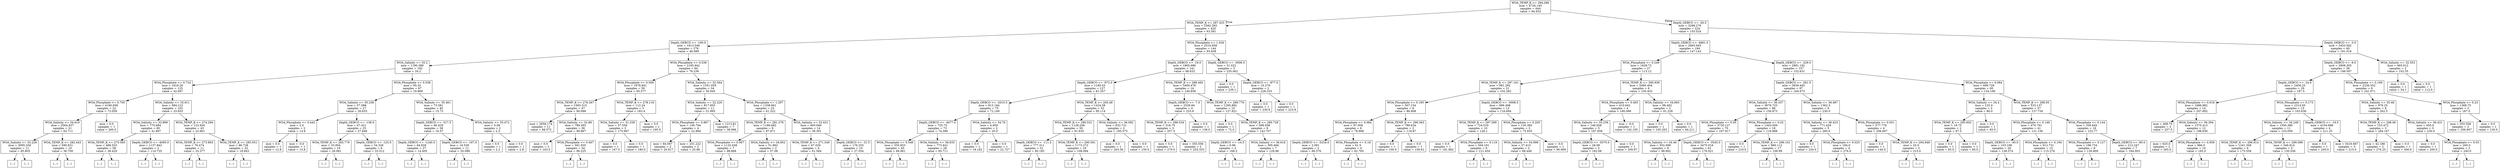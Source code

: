 digraph Tree {
node [shape=box] ;
0 [label="WOA_TEMP_K <= 294.266\nmse = 4726.145\nsamples = 644\nvalue = 94.933"] ;
1 [label="WOA_TEMP_K <= 287.433\nmse = 2582.383\nsamples = 420\nvalue = 63.581"] ;
0 -> 1 [labeldistance=2.5, labelangle=45, headlabel="True"] ;
2 [label="Depth_GEBCO <= -100.0\nmse = 1913.546\nsamples = 276\nvalue = 48.089"] ;
1 -> 2 ;
3 [label="WOA_Salinity <= 35.2\nmse = 1190.389\nsamples = 192\nvalue = 34.2"] ;
2 -> 3 ;
4 [label="WOA_Phosphate <= 0.724\nmse = 1618.26\nsamples = 125\nvalue = 42.097"] ;
3 -> 4 ;
5 [label="WOA_Phosphate <= 0.705\nmse = 4190.058\nsamples = 22\nvalue = 73.059"] ;
4 -> 5 ;
6 [label="WOA_Salinity <= 34.619\nmse = 2564.837\nsamples = 21\nvalue = 63.711"] ;
5 -> 6 ;
7 [label="WOA_Salinity <= 33.229\nmse = 3095.256\nsamples = 11\nvalue = 85.805"] ;
6 -> 7 ;
8 [label="(...)"] ;
7 -> 8 ;
9 [label="(...)"] ;
7 -> 9 ;
26 [label="WOA_TEMP_K <= 282.443\nmse = 590.831\nsamples = 10\nvalue = 36.709"] ;
6 -> 26 ;
27 [label="(...)"] ;
26 -> 27 ;
36 [label="(...)"] ;
26 -> 36 ;
45 [label="mse = 0.0\nsamples = 1\nvalue = 260.0"] ;
5 -> 45 ;
46 [label="WOA_Salinity <= 33.911\nmse = 584.122\nsamples = 103\nvalue = 33.653"] ;
4 -> 46 ;
47 [label="WOA_Salinity <= 33.899\nmse = 770.684\nsamples = 60\nvalue = 41.897"] ;
46 -> 47 ;
48 [label="WOA_TEMP_K <= 275.585\nmse = 488.533\nsamples = 58\nvalue = 38.429"] ;
47 -> 48 ;
49 [label="(...)"] ;
48 -> 49 ;
134 [label="(...)"] ;
48 -> 134 ;
155 [label="Depth_GEBCO <= -4095.0\nmse = 1137.842\nsamples = 2\nvalue = 114.735"] ;
47 -> 155 ;
156 [label="(...)"] ;
155 -> 156 ;
157 [label="(...)"] ;
155 -> 157 ;
158 [label="WOA_TEMP_K <= 274.294\nmse = 123.926\nsamples = 43\nvalue = 22.661"] ;
46 -> 158 ;
159 [label="WOA_TEMP_K <= 273.893\nmse = 76.474\nsamples = 11\nvalue = 33.377"] ;
158 -> 159 ;
160 [label="(...)"] ;
159 -> 160 ;
177 [label="(...)"] ;
159 -> 177 ;
180 [label="WOA_TEMP_K <= 285.051\nmse = 86.728\nsamples = 32\nvalue = 18.943"] ;
158 -> 180 ;
181 [label="(...)"] ;
180 -> 181 ;
236 [label="(...)"] ;
180 -> 236 ;
239 [label="WOA_Phosphate <= 0.538\nmse = 95.32\nsamples = 67\nvalue = 19.869"] ;
3 -> 239 ;
240 [label="WOA_Salinity <= 35.238\nmse = 57.098\nsamples = 27\nvalue = 26.633"] ;
239 -> 240 ;
241 [label="WOA_Phosphate <= 0.442\nmse = 2.0\nsamples = 2\nvalue = 13.8"] ;
240 -> 241 ;
242 [label="mse = 0.0\nsamples = 1\nvalue = 12.8"] ;
241 -> 242 ;
243 [label="mse = -0.0\nsamples = 1\nvalue = 15.8"] ;
241 -> 243 ;
244 [label="Depth_GEBCO <= -136.0\nmse = 47.421\nsamples = 25\nvalue = 27.646"] ;
240 -> 244 ;
245 [label="WOA_TEMP_K <= 283.779\nmse = 33.954\nsamples = 19\nvalue = 26.081"] ;
244 -> 245 ;
246 [label="(...)"] ;
245 -> 246 ;
249 [label="(...)"] ;
245 -> 249 ;
264 [label="Depth_GEBCO <= -125.0\nmse = 54.326\nsamples = 6\nvalue = 33.512"] ;
244 -> 264 ;
265 [label="(...)"] ;
264 -> 265 ;
268 [label="(...)"] ;
264 -> 268 ;
275 [label="WOA_Salinity <= 35.461\nmse = 73.581\nsamples = 40\nvalue = 15.73"] ;
239 -> 275 ;
276 [label="Depth_GEBCO <= -317.5\nmse = 66.429\nsamples = 38\nvalue = 16.57"] ;
275 -> 276 ;
277 [label="Depth_GEBCO <= -1240.5\nmse = 84.829\nsamples = 27\nvalue = 14.405"] ;
276 -> 277 ;
278 [label="(...)"] ;
277 -> 278 ;
281 [label="(...)"] ;
277 -> 281 ;
292 [label="Depth_GEBCO <= -167.0\nmse = 16.539\nsamples = 11\nvalue = 20.088"] ;
276 -> 292 ;
293 [label="(...)"] ;
292 -> 293 ;
300 [label="(...)"] ;
292 -> 300 ;
303 [label="WOA_Salinity <= 35.472\nmse = 0.09\nsamples = 2\nvalue = 2.5"] ;
275 -> 303 ;
304 [label="mse = 0.0\nsamples = 1\nvalue = 2.2"] ;
303 -> 304 ;
305 [label="mse = 0.0\nsamples = 1\nvalue = 2.8"] ;
303 -> 305 ;
306 [label="WOA_Phosphate <= 0.536\nmse = 2195.942\nsamples = 84\nvalue = 76.236"] ;
2 -> 306 ;
307 [label="WOA_Phosphate <= 0.509\nmse = 1978.841\nsamples = 50\nvalue = 95.577"] ;
306 -> 307 ;
308 [label="WOA_TEMP_K <= 276.267\nmse = 1583.315\nsamples = 47\nvalue = 90.088"] ;
307 -> 308 ;
309 [label="mse = 2656.174\nsamples = 11\nvalue = 68.572"] ;
308 -> 309 ;
310 [label="WOA_Salinity <= 32.89\nmse = 789.593\nsamples = 36\nvalue = 99.867"] ;
308 -> 310 ;
311 [label="mse = 0.0\nsamples = 2\nvalue = 163.0"] ;
310 -> 311 ;
312 [label="WOA_Phosphate <= 0.467\nmse = 591.935\nsamples = 34\nvalue = 96.225"] ;
310 -> 312 ;
313 [label="(...)"] ;
312 -> 313 ;
346 [label="(...)"] ;
312 -> 346 ;
359 [label="WOA_TEMP_K <= 278.116\nmse = 112.24\nsamples = 3\nvalue = 183.4"] ;
307 -> 359 ;
360 [label="WOA_Salinity <= 31.339\nmse = 37.556\nsamples = 2\nvalue = 175.667"] ;
359 -> 360 ;
361 [label="mse = 0.0\nsamples = 1\nvalue = 167.0"] ;
360 -> 361 ;
362 [label="mse = 0.0\nsamples = 1\nvalue = 180.0"] ;
360 -> 362 ;
363 [label="mse = 0.0\nsamples = 1\nvalue = 195.0"] ;
359 -> 363 ;
364 [label="WOA_Salinity <= 32.564\nmse = 1351.059\nsamples = 34\nvalue = 50.945"] ;
306 -> 364 ;
365 [label="WOA_Salinity <= 32.229\nmse = 817.955\nsamples = 11\nvalue = 31.995"] ;
364 -> 365 ;
366 [label="WOA_Phosphate <= 0.867\nmse = 156.794\nsamples = 4\nvalue = 22.894"] ;
365 -> 366 ;
367 [label="mse = 84.067\nsamples = 2\nvalue = 20.917"] ;
366 -> 367 ;
368 [label="mse = 251.222\nsamples = 2\nvalue = 25.86"] ;
366 -> 368 ;
369 [label="mse = 1213.81\nsamples = 7\nvalue = 38.996"] ;
365 -> 369 ;
370 [label="WOA_Phosphate <= 1.297\nmse = 1338.661\nsamples = 23\nvalue = 61.322"] ;
364 -> 370 ;
371 [label="WOA_TEMP_K <= 281.378\nmse = 1186.682\nsamples = 9\nvalue = 87.871"] ;
370 -> 371 ;
372 [label="WOA_Phosphate <= 0.567\nmse = 1132.438\nsamples = 7\nvalue = 98.868"] ;
371 -> 372 ;
373 [label="(...)"] ;
372 -> 373 ;
374 [label="(...)"] ;
372 -> 374 ;
379 [label="WOA_Salinity <= 34.852\nmse = 51.862\nsamples = 2\nvalue = 57.08"] ;
371 -> 379 ;
380 [label="(...)"] ;
379 -> 380 ;
381 [label="(...)"] ;
379 -> 381 ;
382 [label="WOA_Salinity <= 33.431\nmse = 400.949\nsamples = 14\nvalue = 39.391"] ;
370 -> 382 ;
383 [label="WOA_TEMP_K <= 271.549\nmse = 67.029\nsamples = 4\nvalue = 61.584"] ;
382 -> 383 ;
384 [label="(...)"] ;
383 -> 384 ;
385 [label="(...)"] ;
383 -> 385 ;
388 [label="Depth_GEBCO <= -31.5\nmse = 176.255\nsamples = 10\nvalue = 27.554"] ;
382 -> 388 ;
389 [label="(...)"] ;
388 -> 389 ;
400 [label="(...)"] ;
388 -> 400 ;
403 [label="WOA_Phosphate <= 1.026\nmse = 2510.958\nsamples = 144\nvalue = 93.638"] ;
1 -> 403 ;
404 [label="Depth_GEBCO <= -19.0\nmse = 1865.686\nsamples = 141\nvalue = 88.632"] ;
403 -> 404 ;
405 [label="Depth_GEBCO <= -972.0\nmse = 1185.03\nsamples = 127\nvalue = 81.357"] ;
404 -> 405 ;
406 [label="Depth_GEBCO <= -2010.5\nmse = 813.184\nsamples = 75\nvalue = 72.149"] ;
405 -> 406 ;
407 [label="Depth_GEBCO <= -4077.0\nmse = 725.75\nsamples = 73\nvalue = 74.396"] ;
406 -> 407 ;
408 [label="WOA_Phosphate <= 0.546\nmse = 555.653\nsamples = 45\nvalue = 66.961"] ;
407 -> 408 ;
409 [label="(...)"] ;
408 -> 409 ;
482 [label="(...)"] ;
408 -> 482 ;
487 [label="WOA_Salinity <= 36.635\nmse = 772.441\nsamples = 28\nvalue = 85.711"] ;
407 -> 487 ;
488 [label="(...)"] ;
487 -> 488 ;
519 [label="(...)"] ;
487 -> 519 ;
530 [label="WOA_Salinity <= 34.76\nmse = 4.959\nsamples = 2\nvalue = 20.0"] ;
406 -> 530 ;
531 [label="mse = 0.0\nsamples = 1\nvalue = 18.182"] ;
530 -> 531 ;
532 [label="mse = 0.0\nsamples = 1\nvalue = 22.727"] ;
530 -> 532 ;
533 [label="WOA_TEMP_K <= 293.48\nmse = 1424.58\nsamples = 52\nvalue = 95.114"] ;
405 -> 533 ;
534 [label="WOA_TEMP_K <= 290.531\nmse = 1128.206\nsamples = 50\nvalue = 91.635"] ;
533 -> 534 ;
535 [label="Depth_GEBCO <= -111.5\nmse = 777.311\nsamples = 31\nvalue = 80.185"] ;
534 -> 535 ;
536 [label="(...)"] ;
535 -> 536 ;
547 [label="(...)"] ;
535 -> 547 ;
592 [label="WOA_TEMP_K <= 290.591\nmse = 1173.272\nsamples = 19\nvalue = 108.094"] ;
534 -> 592 ;
593 [label="(...)"] ;
592 -> 593 ;
594 [label="(...)"] ;
592 -> 594 ;
615 [label="WOA_Salinity <= 36.092\nmse = 632.721\nsamples = 2\nvalue = 185.573"] ;
533 -> 615 ;
616 [label="mse = 0.0\nsamples = 1\nvalue = 203.36"] ;
615 -> 616 ;
617 [label="mse = 0.0\nsamples = 1\nvalue = 150.0"] ;
615 -> 617 ;
618 [label="WOA_TEMP_K <= 289.492\nmse = 3400.478\nsamples = 14\nvalue = 149.858"] ;
404 -> 618 ;
619 [label="Depth_GEBCO <= -7.0\nmse = 2539.84\nsamples = 4\nvalue = 233.6"] ;
618 -> 619 ;
620 [label="WOA_TEMP_K <= 288.534\nmse = 318.75\nsamples = 3\nvalue = 257.5"] ;
619 -> 620 ;
621 [label="mse = 0.0\nsamples = 1\nvalue = 270.0"] ;
620 -> 621 ;
622 [label="mse = 355.556\nsamples = 2\nvalue = 253.333"] ;
620 -> 622 ;
623 [label="mse = 0.0\nsamples = 1\nvalue = 138.0"] ;
619 -> 623 ;
624 [label="WOA_TEMP_K <= 289.776\nmse = 1295.882\nsamples = 10\nvalue = 127.821"] ;
618 -> 624 ;
625 [label="mse = 0.0\nsamples = 1\nvalue = 72.0"] ;
624 -> 625 ;
626 [label="WOA_TEMP_K <= 290.728\nmse = 588.938\nsamples = 9\nvalue = 142.707"] ;
624 -> 626 ;
627 [label="Depth_GEBCO <= -14.5\nmse = 0.96\nsamples = 2\nvalue = 168.2"] ;
626 -> 627 ;
628 [label="(...)"] ;
627 -> 628 ;
629 [label="(...)"] ;
627 -> 629 ;
630 [label="WOA_Salinity <= 36.618\nmse = 395.494\nsamples = 7\nvalue = 129.96"] ;
626 -> 630 ;
631 [label="(...)"] ;
630 -> 631 ;
642 [label="(...)"] ;
630 -> 642 ;
643 [label="Depth_GEBCO <= -3006.5\nmse = 31.022\nsamples = 3\nvalue = 235.062"] ;
403 -> 643 ;
644 [label="mse = 0.0\nsamples = 1\nvalue = 239.1"] ;
643 -> 644 ;
645 [label="Depth_GEBCO <= -877.0\nmse = 10.276\nsamples = 2\nvalue = 228.333"] ;
643 -> 645 ;
646 [label="mse = 0.0\nsamples = 1\nvalue = 230.6"] ;
645 -> 646 ;
647 [label="mse = 0.0\nsamples = 1\nvalue = 223.8"] ;
645 -> 647 ;
648 [label="Depth_GEBCO <= -26.5\nmse = 3298.276\nsamples = 224\nvalue = 155.524"] ;
0 -> 648 [labeldistance=2.5, labelangle=-45, headlabel="False"] ;
649 [label="Depth_GEBCO <= -4861.5\nmse = 2893.945\nsamples = 184\nvalue = 147.143"] ;
648 -> 649 ;
650 [label="WOA_Phosphate <= 0.249\nmse = 1628.73\nsamples = 27\nvalue = 113.12"] ;
649 -> 650 ;
651 [label="WOA_TEMP_K <= 297.161\nmse = 981.292\nsamples = 21\nvalue = 102.282"] ;
650 -> 651 ;
652 [label="WOA_Phosphate <= 0.195\nmse = 507.154\nsamples = 8\nvalue = 86.908"] ;
651 -> 652 ;
653 [label="WOA_Phosphate <= 0.084\nmse = 97.008\nsamples = 6\nvalue = 78.668"] ;
652 -> 653 ;
654 [label="Depth_GEBCO <= -5234.0\nmse = 2.091\nsamples = 2\nvalue = 66.376"] ;
653 -> 654 ;
655 [label="(...)"] ;
654 -> 655 ;
656 [label="(...)"] ;
654 -> 656 ;
657 [label="WOA_Phosphate <= 0.18\nmse = 61.5\nsamples = 4\nvalue = 82.765"] ;
653 -> 657 ;
658 [label="(...)"] ;
657 -> 658 ;
661 [label="(...)"] ;
657 -> 661 ;
662 [label="WOA_TEMP_K <= 296.363\nmse = 789.634\nsamples = 2\nvalue = 119.87"] ;
652 -> 662 ;
663 [label="mse = 0.0\nsamples = 1\nvalue = 100.0"] ;
662 -> 663 ;
664 [label="mse = 0.0\nsamples = 1\nvalue = 159.61"] ;
662 -> 664 ;
665 [label="Depth_GEBCO <= -5008.0\nmse = 996.498\nsamples = 13\nvalue = 116.694"] ;
651 -> 665 ;
666 [label="WOA_TEMP_K <= 297.599\nmse = 724.519\nsamples = 10\nvalue = 126.1"] ;
665 -> 666 ;
667 [label="mse = 0.0\nsamples = 1\nvalue = 181.862"] ;
666 -> 667 ;
668 [label="WOA_Phosphate <= 0.119\nmse = 504.191\nsamples = 9\nvalue = 121.454"] ;
666 -> 668 ;
669 [label="(...)"] ;
668 -> 669 ;
672 [label="(...)"] ;
668 -> 672 ;
685 [label="WOA_Phosphate <= 0.205\nmse = 130.385\nsamples = 3\nvalue = 75.935"] ;
665 -> 685 ;
686 [label="WOA_Salinity <= 34.998\nmse = 27.415\nsamples = 2\nvalue = 68.448"] ;
685 -> 686 ;
687 [label="(...)"] ;
686 -> 687 ;
688 [label="(...)"] ;
686 -> 688 ;
689 [label="mse = -0.0\nsamples = 1\nvalue = 90.909"] ;
685 -> 689 ;
690 [label="WOA_TEMP_K <= 300.936\nmse = 2060.404\nsamples = 6\nvalue = 150.453"] ;
650 -> 690 ;
691 [label="WOA_Phosphate <= 0.493\nmse = 410.642\nsamples = 4\nvalue = 180.066"] ;
690 -> 691 ;
692 [label="WOA_Salinity <= 35.236\nmse = 146.928\nsamples = 3\nvalue = 187.658"] ;
691 -> 692 ;
693 [label="Depth_GEBCO <= -5570.0\nmse = 28.09\nsamples = 2\nvalue = 182.08"] ;
692 -> 693 ;
694 [label="(...)"] ;
693 -> 694 ;
695 [label="(...)"] ;
693 -> 695 ;
696 [label="mse = 0.0\nsamples = 1\nvalue = 209.97"] ;
692 -> 696 ;
697 [label="mse = -0.0\nsamples = 1\nvalue = 142.105"] ;
691 -> 697 ;
698 [label="WOA_Salinity <= 34.893\nmse = 98.492\nsamples = 2\nvalue = 91.228"] ;
690 -> 698 ;
699 [label="mse = 0.0\nsamples = 1\nvalue = 105.263"] ;
698 -> 699 ;
700 [label="mse = 0.0\nsamples = 1\nvalue = 84.211"] ;
698 -> 700 ;
701 [label="Depth_GEBCO <= -229.5\nmse = 2881.192\nsamples = 157\nvalue = 152.631"] ;
649 -> 701 ;
702 [label="Depth_GEBCO <= -261.5\nmse = 3939.445\nsamples = 97\nvalue = 164.673"] ;
701 -> 702 ;
703 [label="WOA_Salinity <= 36.337\nmse = 3676.733\nsamples = 88\nvalue = 156.873"] ;
702 -> 703 ;
704 [label="WOA_Phosphate <= 0.05\nmse = 3730.127\nsamples = 70\nvalue = 167.917"] ;
703 -> 704 ;
705 [label="WOA_Salinity <= 34.46\nmse = 552.699\nsamples = 9\nvalue = 98.662"] ;
704 -> 705 ;
706 [label="(...)"] ;
705 -> 706 ;
711 [label="(...)"] ;
705 -> 711 ;
722 [label="Depth_GEBCO <= -3545.5\nmse = 3475.019\nsamples = 61\nvalue = 176.021"] ;
704 -> 722 ;
723 [label="(...)"] ;
722 -> 723 ;
788 [label="(...)"] ;
722 -> 788 ;
829 [label="WOA_Phosphate <= 0.02\nmse = 1443.009\nsamples = 18\nvalue = 116.888"] ;
703 -> 829 ;
830 [label="mse = 0.0\nsamples = 1\nvalue = 210.0"] ;
829 -> 830 ;
831 [label="WOA_TEMP_K <= 296.161\nmse = 860.112\nsamples = 17\nvalue = 109.99"] ;
829 -> 831 ;
832 [label="(...)"] ;
831 -> 832 ;
837 [label="(...)"] ;
831 -> 837 ;
862 [label="WOA_Salinity <= 36.487\nmse = 1362.5\nsamples = 9\nvalue = 230.0"] ;
702 -> 862 ;
863 [label="WOA_Salinity <= 36.423\nmse = 771.429\nsamples = 5\nvalue = 260.0"] ;
862 -> 863 ;
864 [label="mse = 0.0\nsamples = 1\nvalue = 220.0"] ;
863 -> 864 ;
865 [label="WOA_Phosphate <= 0.025\nmse = 184.0\nsamples = 4\nvalue = 276.0"] ;
863 -> 865 ;
866 [label="(...)"] ;
865 -> 866 ;
867 [label="(...)"] ;
865 -> 867 ;
868 [label="WOA_Phosphate <= 0.031\nmse = 577.778\nsamples = 4\nvalue = 206.667"] ;
862 -> 868 ;
869 [label="mse = 0.0\nsamples = 1\nvalue = 140.0"] ;
868 -> 869 ;
870 [label="WOA_TEMP_K <= 294.848\nmse = 25.0\nsamples = 3\nvalue = 215.0"] ;
868 -> 870 ;
871 [label="(...)"] ;
870 -> 871 ;
872 [label="(...)"] ;
870 -> 872 ;
873 [label="WOA_Phosphate <= 0.084\nmse = 699.729\nsamples = 60\nvalue = 134.199"] ;
701 -> 873 ;
874 [label="WOA_Salinity <= 34.4\nmse = 125.0\nsamples = 3\nvalue = 80.0"] ;
873 -> 874 ;
875 [label="WOA_TEMP_K <= 295.602\nmse = 18.75\nsamples = 2\nvalue = 87.5"] ;
874 -> 875 ;
876 [label="mse = 0.0\nsamples = 1\nvalue = 95.0"] ;
875 -> 876 ;
877 [label="mse = 0.0\nsamples = 1\nvalue = 85.0"] ;
875 -> 877 ;
878 [label="mse = 0.0\nsamples = 1\nvalue = 65.0"] ;
874 -> 878 ;
879 [label="WOA_TEMP_K <= 298.05\nmse = 533.137\nsamples = 57\nvalue = 137.734"] ;
873 -> 879 ;
880 [label="WOA_Phosphate <= 0.149\nmse = 470.791\nsamples = 41\nvalue = 131.156"] ;
879 -> 880 ;
881 [label="Depth_GEBCO <= -40.0\nmse = 103.196\nsamples = 26\nvalue = 138.374"] ;
880 -> 881 ;
882 [label="(...)"] ;
881 -> 882 ;
915 [label="(...)"] ;
881 -> 915 ;
918 [label="WOA_Phosphate <= 0.194\nmse = 912.731\nsamples = 15\nvalue = 115.276"] ;
880 -> 918 ;
919 [label="(...)"] ;
918 -> 919 ;
930 [label="(...)"] ;
918 -> 930 ;
941 [label="WOA_Phosphate <= 0.144\nmse = 350.645\nsamples = 16\nvalue = 152.77"] ;
879 -> 941 ;
942 [label="WOA_Phosphate <= 0.127\nmse = 196.734\nsamples = 9\nvalue = 139.809"] ;
941 -> 942 ;
943 [label="(...)"] ;
942 -> 943 ;
944 [label="(...)"] ;
942 -> 944 ;
951 [label="Depth_GEBCO <= -85.0\nmse = 212.247\nsamples = 7\nvalue = 164.003"] ;
941 -> 951 ;
952 [label="(...)"] ;
951 -> 952 ;
957 [label="(...)"] ;
951 -> 957 ;
964 [label="Depth_GEBCO <= -3.0\nmse = 3453.582\nsamples = 40\nvalue = 191.016"] ;
648 -> 964 ;
965 [label="Depth_GEBCO <= -9.0\nmse = 2908.305\nsamples = 38\nvalue = 199.597"] ;
964 -> 965 ;
966 [label="Depth_GEBCO <= -24.0\nmse = 2456.25\nsamples = 29\nvalue = 187.5"] ;
965 -> 966 ;
967 [label="WOA_Phosphate <= 0.018\nmse = 1686.982\nsamples = 14\nvalue = 207.692"] ;
966 -> 967 ;
968 [label="mse = 468.75\nsamples = 2\nvalue = 257.5"] ;
967 -> 968 ;
969 [label="WOA_Salinity <= 36.394\nmse = 1375.413\nsamples = 12\nvalue = 198.636"] ;
967 -> 969 ;
970 [label="mse = 625.0\nsamples = 2\nvalue = 265.0"] ;
969 -> 970 ;
971 [label="WOA_Phosphate <= 0.059\nmse = 966.0\nsamples = 10\nvalue = 192.0"] ;
969 -> 971 ;
972 [label="(...)"] ;
971 -> 972 ;
981 [label="(...)"] ;
971 -> 981 ;
982 [label="WOA_Phosphate <= 0.173\nmse = 2314.05\nsamples = 15\nvalue = 163.636"] ;
966 -> 982 ;
983 [label="WOA_Salinity <= 34.249\nmse = 1300.386\nsamples = 11\nvalue = 153.056"] ;
982 -> 983 ;
984 [label="WOA_TEMP_K <= 296.914\nmse = 1241.358\nsamples = 6\nvalue = 175.556"] ;
983 -> 984 ;
985 [label="(...)"] ;
984 -> 985 ;
986 [label="(...)"] ;
984 -> 986 ;
989 [label="WOA_TEMP_K <= 299.098\nmse = 346.914\nsamples = 5\nvalue = 130.556"] ;
983 -> 989 ;
990 [label="(...)"] ;
989 -> 990 ;
995 [label="(...)"] ;
989 -> 995 ;
996 [label="Depth_GEBCO <= -19.5\nmse = 4104.688\nsamples = 4\nvalue = 211.25"] ;
982 -> 996 ;
997 [label="mse = 0.0\nsamples = 1\nvalue = 200.0"] ;
996 -> 997 ;
998 [label="mse = 5416.667\nsamples = 3\nvalue = 215.0"] ;
996 -> 998 ;
999 [label="WOA_Phosphate <= 0.169\nmse = 2236.352\nsamples = 9\nvalue = 241.071"] ;
965 -> 999 ;
1000 [label="WOA_Salinity <= 35.48\nmse = 976.25\nsamples = 6\nvalue = 262.5"] ;
999 -> 1000 ;
1001 [label="WOA_TEMP_K <= 298.06\nmse = 153.472\nsamples = 3\nvalue = 284.167"] ;
1000 -> 1001 ;
1002 [label="mse = 42.188\nsamples = 2\nvalue = 276.25"] ;
1001 -> 1002 ;
1003 [label="mse = 0.0\nsamples = 1\nvalue = 300.0"] ;
1001 -> 1003 ;
1004 [label="WOA_Salinity <= 36.431\nmse = 450.0\nsamples = 3\nvalue = 230.0"] ;
1000 -> 1004 ;
1005 [label="mse = 0.0\nsamples = 1\nvalue = 200.0"] ;
1004 -> 1005 ;
1006 [label="WOA_Phosphate <= 0.03\nmse = 200.0\nsamples = 2\nvalue = 240.0"] ;
1004 -> 1006 ;
1007 [label="(...)"] ;
1006 -> 1007 ;
1008 [label="(...)"] ;
1006 -> 1008 ;
1009 [label="WOA_Phosphate <= 0.23\nmse = 1368.75\nsamples = 3\nvalue = 187.5"] ;
999 -> 1009 ;
1010 [label="mse = 355.556\nsamples = 2\nvalue = 206.667"] ;
1009 -> 1010 ;
1011 [label="mse = 0.0\nsamples = 1\nvalue = 130.0"] ;
1009 -> 1011 ;
1012 [label="WOA_Salinity <= 32.553\nmse = 465.612\nsamples = 2\nvalue = 102.35"] ;
964 -> 1012 ;
1013 [label="mse = 0.0\nsamples = 1\nvalue = 54.1"] ;
1012 -> 1013 ;
1014 [label="mse = 0.0\nsamples = 1\nvalue = 112.0"] ;
1012 -> 1014 ;
}